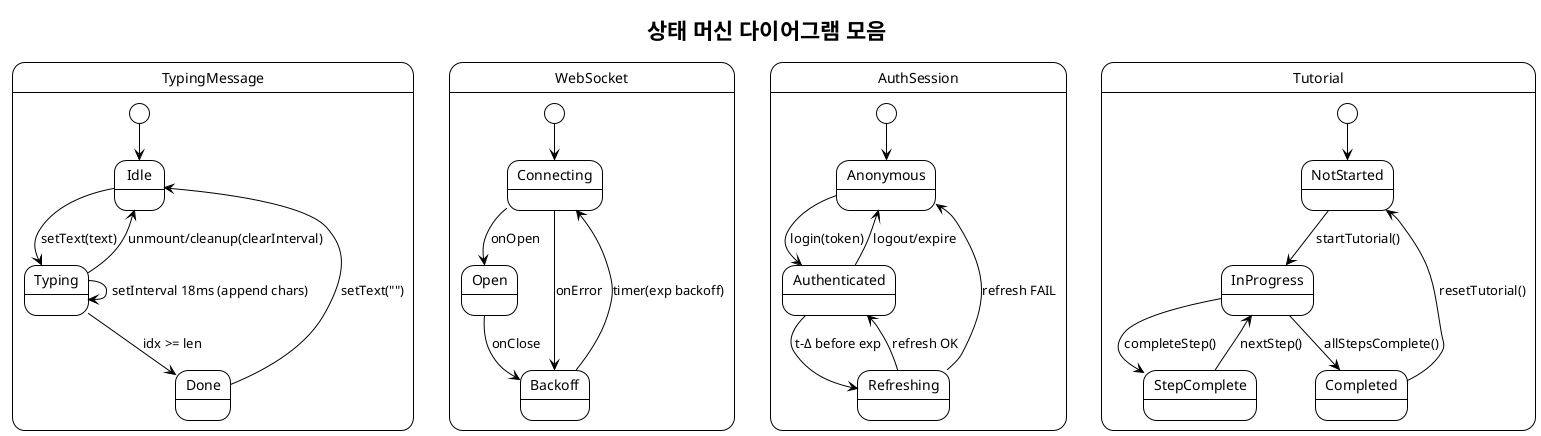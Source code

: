 @startuml
!theme plain
skinparam backgroundColor #FFFFFF

title 상태 머신 다이어그램 모음

' TypingMessage 상태 머신
state TypingMessage {
  [*] --> Idle
  Idle --> Typing: setText(text)
  Typing --> Typing: setInterval 18ms (append chars)
  Typing --> Done: idx >= len
  Done --> Idle: setText("")
  Typing --> Idle: unmount/cleanup(clearInterval)
}

' WS 연결 재시도 상태 머신
state WebSocket {
  [*] --> Connecting
  Connecting --> Open: onOpen
  Connecting --> Backoff: onError
  Open --> Backoff: onClose
  Backoff --> Connecting: timer(exp backoff)
}

' 인증 세션 상태 머신
state AuthSession {
  [*] --> Anonymous
  Anonymous --> Authenticated: login(token)
  Authenticated --> Anonymous: logout/expire
  Authenticated --> Refreshing: t-Δ before exp
  Refreshing --> Authenticated: refresh OK
  Refreshing --> Anonymous: refresh FAIL
}

' 튜토리얼 진행 상태 머신
state Tutorial {
  [*] --> NotStarted
  NotStarted --> InProgress: startTutorial()
  InProgress --> StepComplete: completeStep()
  StepComplete --> InProgress: nextStep()
  InProgress --> Completed: allStepsComplete()
  Completed --> NotStarted: resetTutorial()
}
@enduml
